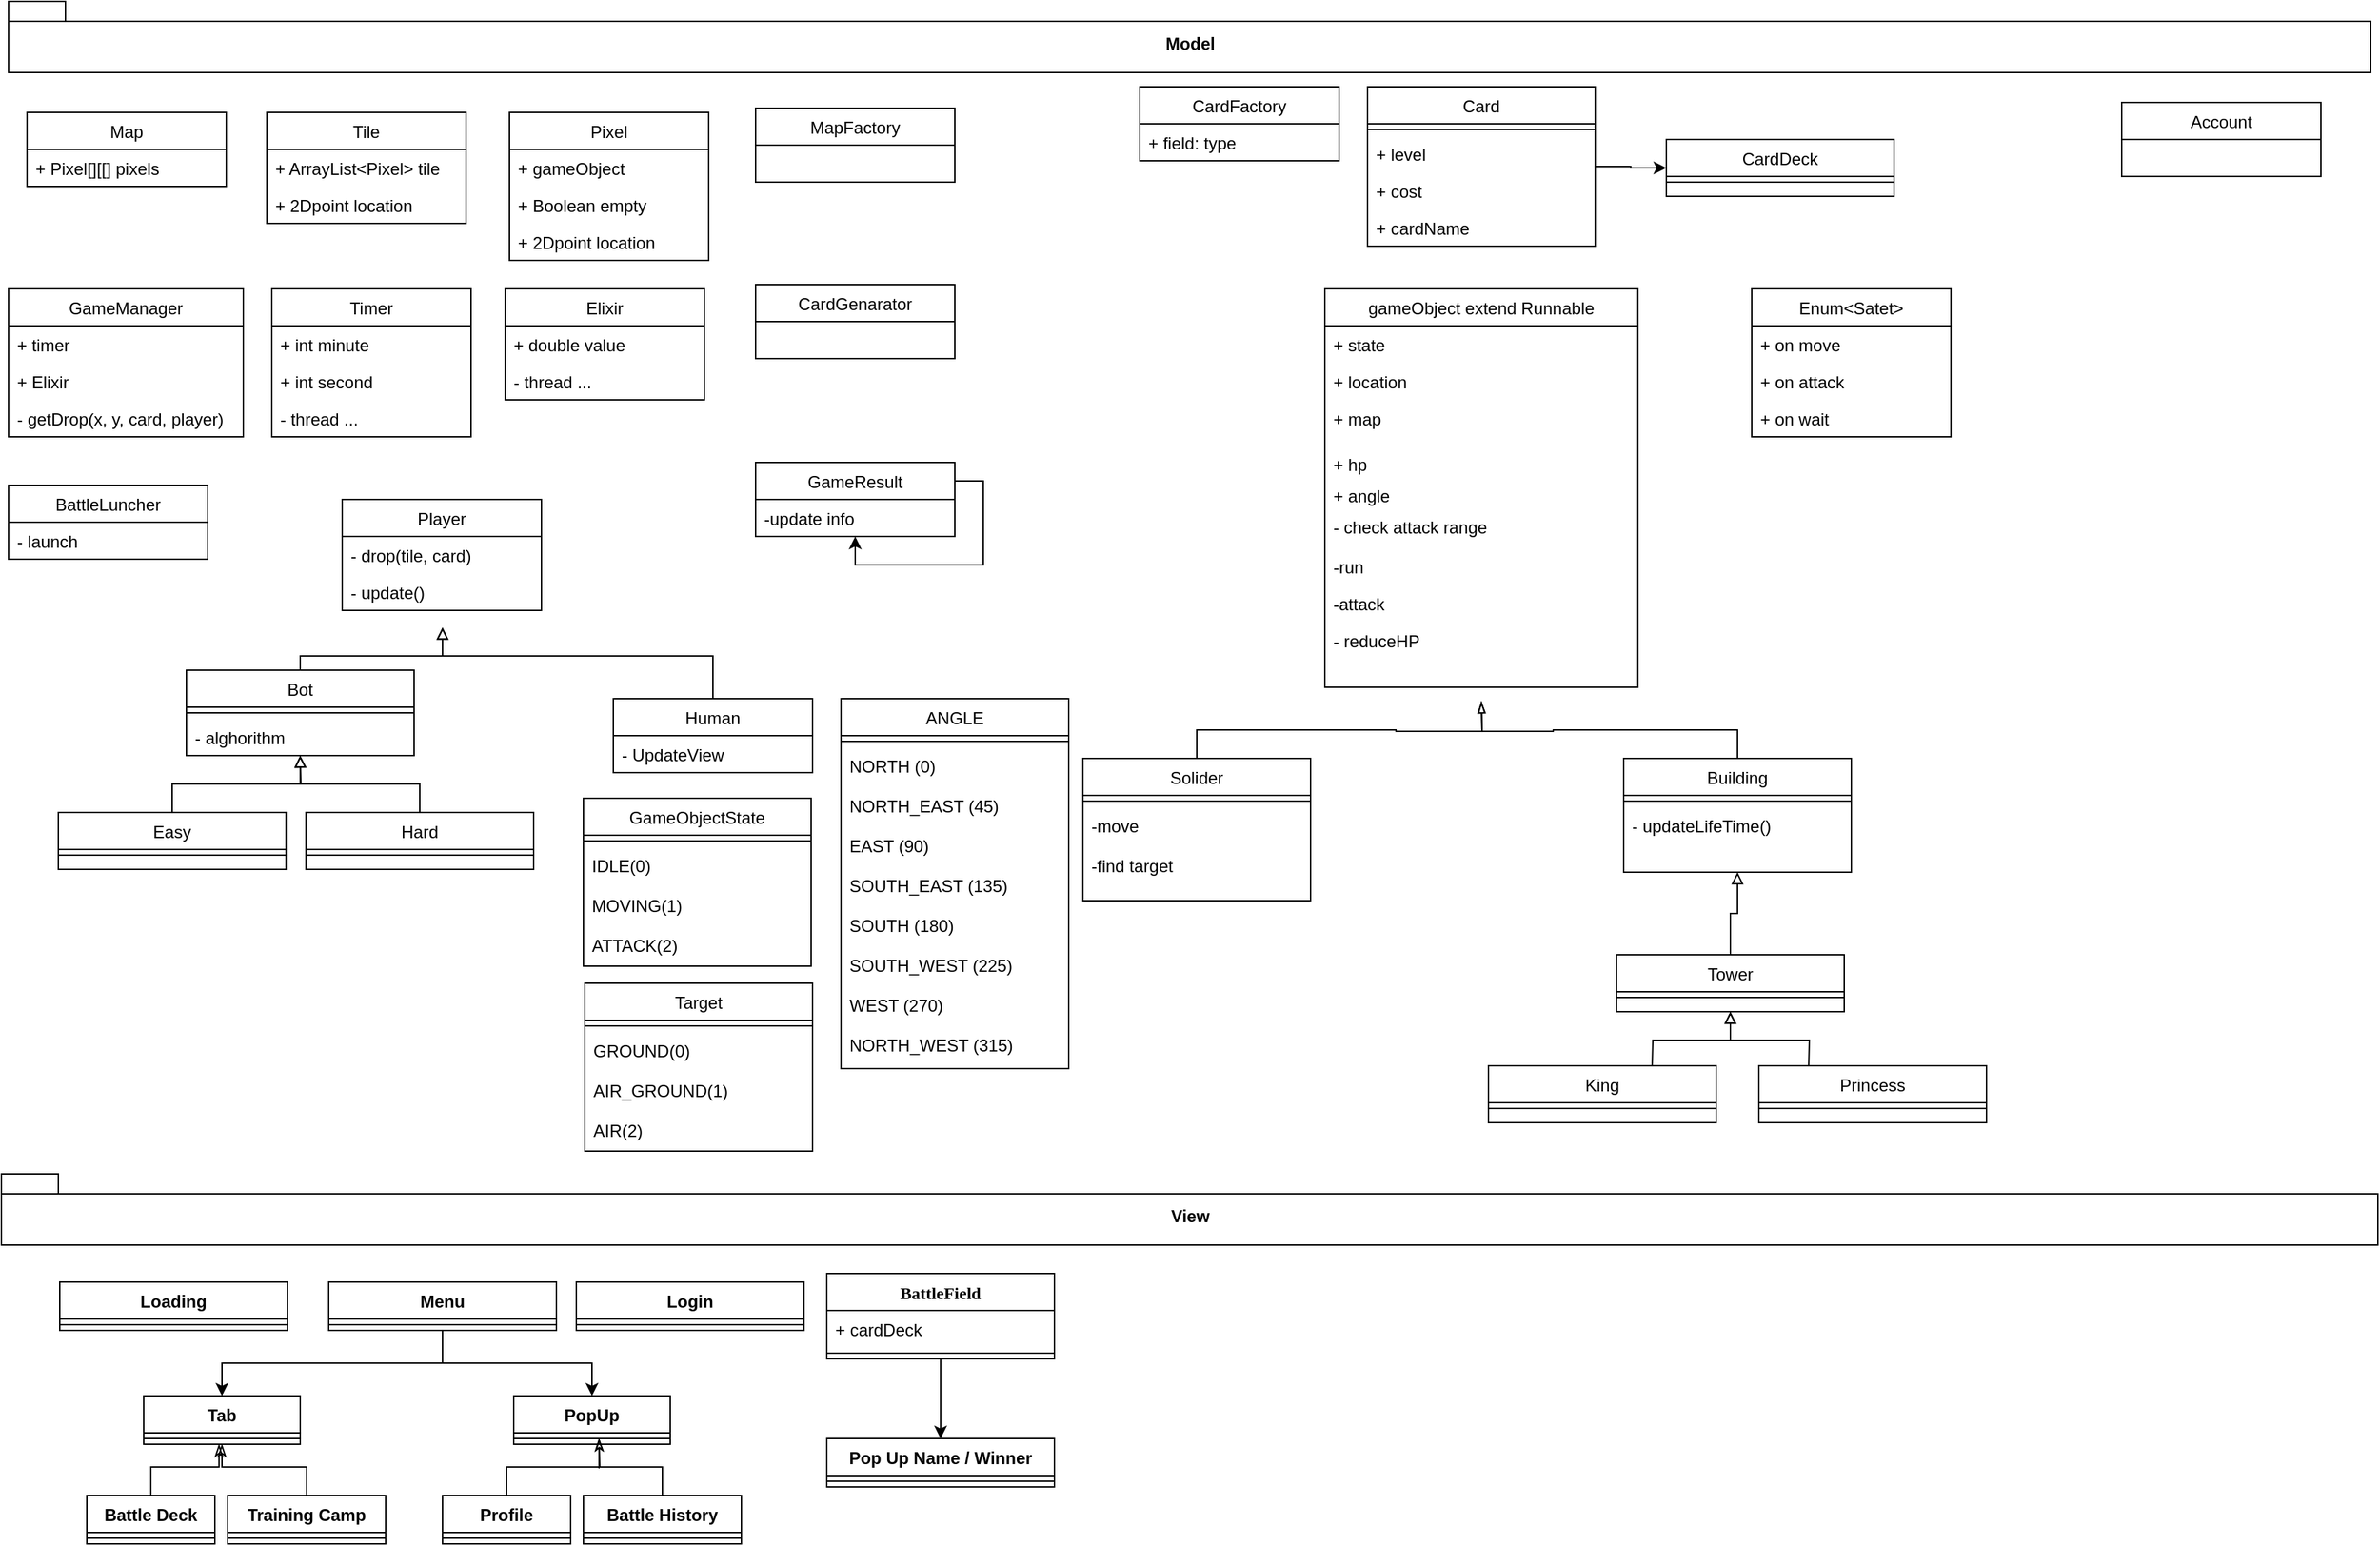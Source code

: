 <mxfile version="14.8.5" type="github">
  <diagram id="C5RBs43oDa-KdzZeNtuy" name="Page-1">
    <mxGraphModel dx="1504" dy="626" grid="1" gridSize="10" guides="1" tooltips="1" connect="1" arrows="1" fold="1" page="1" pageScale="1" pageWidth="827" pageHeight="1169" math="0" shadow="0">
      <root>
        <mxCell id="WIyWlLk6GJQsqaUBKTNV-0" />
        <mxCell id="WIyWlLk6GJQsqaUBKTNV-1" parent="WIyWlLk6GJQsqaUBKTNV-0" />
        <mxCell id="vwh6TF44wRvRAHBiwVrO-34" style="edgeStyle=orthogonalEdgeStyle;rounded=0;orthogonalLoop=1;jettySize=auto;html=1;exitX=0.5;exitY=0;exitDx=0;exitDy=0;endArrow=block;endFill=0;" parent="WIyWlLk6GJQsqaUBKTNV-1" source="zkfFHV4jXpPFQw0GAbJ--13" edge="1">
          <mxGeometry relative="1" as="geometry">
            <mxPoint x="320" y="440" as="targetPoint" />
            <Array as="points">
              <mxPoint x="220" y="460" />
              <mxPoint x="320" y="460" />
            </Array>
          </mxGeometry>
        </mxCell>
        <mxCell id="zkfFHV4jXpPFQw0GAbJ--13" value="Bot" style="swimlane;fontStyle=0;align=center;verticalAlign=top;childLayout=stackLayout;horizontal=1;startSize=26;horizontalStack=0;resizeParent=1;resizeLast=0;collapsible=1;marginBottom=0;rounded=0;shadow=0;strokeWidth=1;" parent="WIyWlLk6GJQsqaUBKTNV-1" vertex="1">
          <mxGeometry x="140" y="470" width="160" height="60" as="geometry">
            <mxRectangle x="340" y="380" width="170" height="26" as="alternateBounds" />
          </mxGeometry>
        </mxCell>
        <mxCell id="zkfFHV4jXpPFQw0GAbJ--15" value="" style="line;html=1;strokeWidth=1;align=left;verticalAlign=middle;spacingTop=-1;spacingLeft=3;spacingRight=3;rotatable=0;labelPosition=right;points=[];portConstraint=eastwest;" parent="zkfFHV4jXpPFQw0GAbJ--13" vertex="1">
          <mxGeometry y="26" width="160" height="8" as="geometry" />
        </mxCell>
        <mxCell id="vwh6TF44wRvRAHBiwVrO-35" value="- alghorithm" style="text;strokeColor=none;fillColor=none;align=left;verticalAlign=top;spacingLeft=4;spacingRight=4;overflow=hidden;rotatable=0;points=[[0,0.5],[1,0.5]];portConstraint=eastwest;" parent="zkfFHV4jXpPFQw0GAbJ--13" vertex="1">
          <mxGeometry y="34" width="160" height="26" as="geometry" />
        </mxCell>
        <mxCell id="m0_-Z6Xck56UKlyoazXp-0" value="View" style="shape=folder;fontStyle=1;spacingTop=10;tabWidth=40;tabHeight=14;tabPosition=left;html=1;" parent="WIyWlLk6GJQsqaUBKTNV-1" vertex="1">
          <mxGeometry x="10" y="824" width="1670" height="50" as="geometry" />
        </mxCell>
        <mxCell id="m0_-Z6Xck56UKlyoazXp-8" style="edgeStyle=orthogonalEdgeStyle;rounded=0;orthogonalLoop=1;jettySize=auto;html=1;exitX=0.75;exitY=0;exitDx=0;exitDy=0;entryX=0.5;entryY=1;entryDx=0;entryDy=0;endArrow=block;endFill=0;" parent="WIyWlLk6GJQsqaUBKTNV-1" source="m0_-Z6Xck56UKlyoazXp-4" target="zkfFHV4jXpPFQw0GAbJ--13" edge="1">
          <mxGeometry relative="1" as="geometry">
            <Array as="points">
              <mxPoint x="130" y="570" />
              <mxPoint x="130" y="550" />
              <mxPoint x="220" y="550" />
            </Array>
          </mxGeometry>
        </mxCell>
        <mxCell id="m0_-Z6Xck56UKlyoazXp-4" value="Easy&#xa;" style="swimlane;fontStyle=0;align=center;verticalAlign=top;childLayout=stackLayout;horizontal=1;startSize=26;horizontalStack=0;resizeParent=1;resizeLast=0;collapsible=1;marginBottom=0;rounded=0;shadow=0;strokeWidth=1;" parent="WIyWlLk6GJQsqaUBKTNV-1" vertex="1">
          <mxGeometry x="50" y="570" width="160" height="40" as="geometry">
            <mxRectangle x="340" y="380" width="170" height="26" as="alternateBounds" />
          </mxGeometry>
        </mxCell>
        <mxCell id="m0_-Z6Xck56UKlyoazXp-5" value="" style="line;html=1;strokeWidth=1;align=left;verticalAlign=middle;spacingTop=-1;spacingLeft=3;spacingRight=3;rotatable=0;labelPosition=right;points=[];portConstraint=eastwest;" parent="m0_-Z6Xck56UKlyoazXp-4" vertex="1">
          <mxGeometry y="26" width="160" height="8" as="geometry" />
        </mxCell>
        <mxCell id="m0_-Z6Xck56UKlyoazXp-9" style="edgeStyle=orthogonalEdgeStyle;rounded=0;orthogonalLoop=1;jettySize=auto;html=1;exitX=0.5;exitY=0;exitDx=0;exitDy=0;endArrow=block;endFill=0;" parent="WIyWlLk6GJQsqaUBKTNV-1" source="m0_-Z6Xck56UKlyoazXp-6" edge="1">
          <mxGeometry relative="1" as="geometry">
            <mxPoint x="220" y="530" as="targetPoint" />
            <mxPoint x="280" y="570" as="sourcePoint" />
          </mxGeometry>
        </mxCell>
        <mxCell id="m0_-Z6Xck56UKlyoazXp-6" value="Hard" style="swimlane;fontStyle=0;align=center;verticalAlign=top;childLayout=stackLayout;horizontal=1;startSize=26;horizontalStack=0;resizeParent=1;resizeLast=0;collapsible=1;marginBottom=0;rounded=0;shadow=0;strokeWidth=1;" parent="WIyWlLk6GJQsqaUBKTNV-1" vertex="1">
          <mxGeometry x="224" y="570" width="160" height="40" as="geometry">
            <mxRectangle x="340" y="380" width="170" height="26" as="alternateBounds" />
          </mxGeometry>
        </mxCell>
        <mxCell id="m0_-Z6Xck56UKlyoazXp-7" value="" style="line;html=1;strokeWidth=1;align=left;verticalAlign=middle;spacingTop=-1;spacingLeft=3;spacingRight=3;rotatable=0;labelPosition=right;points=[];portConstraint=eastwest;" parent="m0_-Z6Xck56UKlyoazXp-6" vertex="1">
          <mxGeometry y="26" width="160" height="8" as="geometry" />
        </mxCell>
        <mxCell id="gLrqmTYGZ2MxuX518SLK-47" style="edgeStyle=orthogonalEdgeStyle;rounded=0;orthogonalLoop=1;jettySize=auto;html=1;exitX=1;exitY=0.5;exitDx=0;exitDy=0;entryX=0;entryY=0.5;entryDx=0;entryDy=0;fontFamily=Verdana;endArrow=classic;endFill=1;" parent="WIyWlLk6GJQsqaUBKTNV-1" source="m0_-Z6Xck56UKlyoazXp-17" target="gLrqmTYGZ2MxuX518SLK-44" edge="1">
          <mxGeometry relative="1" as="geometry" />
        </mxCell>
        <mxCell id="m0_-Z6Xck56UKlyoazXp-17" value="Card" style="swimlane;fontStyle=0;align=center;verticalAlign=top;childLayout=stackLayout;horizontal=1;startSize=26;horizontalStack=0;resizeParent=1;resizeLast=0;collapsible=1;marginBottom=0;rounded=0;shadow=0;strokeWidth=1;" parent="WIyWlLk6GJQsqaUBKTNV-1" vertex="1">
          <mxGeometry x="970" y="60" width="160" height="112" as="geometry">
            <mxRectangle x="550" y="140" width="160" height="26" as="alternateBounds" />
          </mxGeometry>
        </mxCell>
        <mxCell id="m0_-Z6Xck56UKlyoazXp-18" value="" style="line;html=1;strokeWidth=1;align=left;verticalAlign=middle;spacingTop=-1;spacingLeft=3;spacingRight=3;rotatable=0;labelPosition=right;points=[];portConstraint=eastwest;" parent="m0_-Z6Xck56UKlyoazXp-17" vertex="1">
          <mxGeometry y="26" width="160" height="8" as="geometry" />
        </mxCell>
        <mxCell id="zqAuQhhgoHddIaEAl3AS-35" value="+ level" style="text;strokeColor=none;fillColor=none;align=left;verticalAlign=top;spacingLeft=4;spacingRight=4;overflow=hidden;rotatable=0;points=[[0,0.5],[1,0.5]];portConstraint=eastwest;" parent="m0_-Z6Xck56UKlyoazXp-17" vertex="1">
          <mxGeometry y="34" width="160" height="26" as="geometry" />
        </mxCell>
        <mxCell id="zqAuQhhgoHddIaEAl3AS-34" value="+ cost" style="text;strokeColor=none;fillColor=none;align=left;verticalAlign=top;spacingLeft=4;spacingRight=4;overflow=hidden;rotatable=0;points=[[0,0.5],[1,0.5]];portConstraint=eastwest;" parent="m0_-Z6Xck56UKlyoazXp-17" vertex="1">
          <mxGeometry y="60" width="160" height="26" as="geometry" />
        </mxCell>
        <mxCell id="zqAuQhhgoHddIaEAl3AS-37" value="+ cardName" style="text;strokeColor=none;fillColor=none;align=left;verticalAlign=top;spacingLeft=4;spacingRight=4;overflow=hidden;rotatable=0;points=[[0,0.5],[1,0.5]];portConstraint=eastwest;" parent="m0_-Z6Xck56UKlyoazXp-17" vertex="1">
          <mxGeometry y="86" width="160" height="26" as="geometry" />
        </mxCell>
        <mxCell id="m0_-Z6Xck56UKlyoazXp-35" value="Model" style="shape=folder;fontStyle=1;spacingTop=10;tabWidth=40;tabHeight=14;tabPosition=left;html=1;" parent="WIyWlLk6GJQsqaUBKTNV-1" vertex="1">
          <mxGeometry x="15" width="1660" height="50" as="geometry" />
        </mxCell>
        <mxCell id="m0_-Z6Xck56UKlyoazXp-59" value="Loading" style="swimlane;fontStyle=1;align=center;verticalAlign=top;childLayout=stackLayout;horizontal=1;startSize=26;horizontalStack=0;resizeParent=1;resizeParentMax=0;resizeLast=0;collapsible=1;marginBottom=0;fillColor=none;gradientColor=none;" parent="WIyWlLk6GJQsqaUBKTNV-1" vertex="1">
          <mxGeometry x="51" y="900" width="160" height="34" as="geometry" />
        </mxCell>
        <mxCell id="m0_-Z6Xck56UKlyoazXp-61" value="" style="line;strokeWidth=1;fillColor=none;align=left;verticalAlign=middle;spacingTop=-1;spacingLeft=3;spacingRight=3;rotatable=0;labelPosition=right;points=[];portConstraint=eastwest;" parent="m0_-Z6Xck56UKlyoazXp-59" vertex="1">
          <mxGeometry y="26" width="160" height="8" as="geometry" />
        </mxCell>
        <mxCell id="m0_-Z6Xck56UKlyoazXp-80" style="edgeStyle=orthogonalEdgeStyle;rounded=0;orthogonalLoop=1;jettySize=auto;html=1;exitX=0.5;exitY=1;exitDx=0;exitDy=0;entryX=0.5;entryY=0;entryDx=0;entryDy=0;endArrow=classic;endFill=1;" parent="WIyWlLk6GJQsqaUBKTNV-1" source="m0_-Z6Xck56UKlyoazXp-63" target="m0_-Z6Xck56UKlyoazXp-75" edge="1">
          <mxGeometry relative="1" as="geometry" />
        </mxCell>
        <mxCell id="m0_-Z6Xck56UKlyoazXp-93" style="edgeStyle=orthogonalEdgeStyle;rounded=0;orthogonalLoop=1;jettySize=auto;html=1;exitX=0.5;exitY=1;exitDx=0;exitDy=0;endArrow=classic;endFill=1;" parent="WIyWlLk6GJQsqaUBKTNV-1" source="m0_-Z6Xck56UKlyoazXp-63" target="m0_-Z6Xck56UKlyoazXp-91" edge="1">
          <mxGeometry relative="1" as="geometry" />
        </mxCell>
        <mxCell id="m0_-Z6Xck56UKlyoazXp-63" value="Menu" style="swimlane;fontStyle=1;align=center;verticalAlign=top;childLayout=stackLayout;horizontal=1;startSize=26;horizontalStack=0;resizeParent=1;resizeParentMax=0;resizeLast=0;collapsible=1;marginBottom=0;fillColor=none;gradientColor=none;" parent="WIyWlLk6GJQsqaUBKTNV-1" vertex="1">
          <mxGeometry x="240" y="900" width="160" height="34" as="geometry" />
        </mxCell>
        <mxCell id="m0_-Z6Xck56UKlyoazXp-65" value="" style="line;strokeWidth=1;fillColor=none;align=left;verticalAlign=middle;spacingTop=-1;spacingLeft=3;spacingRight=3;rotatable=0;labelPosition=right;points=[];portConstraint=eastwest;" parent="m0_-Z6Xck56UKlyoazXp-63" vertex="1">
          <mxGeometry y="26" width="160" height="8" as="geometry" />
        </mxCell>
        <mxCell id="m0_-Z6Xck56UKlyoazXp-67" value="Login" style="swimlane;fontStyle=1;align=center;verticalAlign=top;childLayout=stackLayout;horizontal=1;startSize=26;horizontalStack=0;resizeParent=1;resizeParentMax=0;resizeLast=0;collapsible=1;marginBottom=0;fillColor=none;gradientColor=none;" parent="WIyWlLk6GJQsqaUBKTNV-1" vertex="1">
          <mxGeometry x="414" y="900" width="160" height="34" as="geometry" />
        </mxCell>
        <mxCell id="m0_-Z6Xck56UKlyoazXp-69" value="" style="line;strokeWidth=1;fillColor=none;align=left;verticalAlign=middle;spacingTop=-1;spacingLeft=3;spacingRight=3;rotatable=0;labelPosition=right;points=[];portConstraint=eastwest;" parent="m0_-Z6Xck56UKlyoazXp-67" vertex="1">
          <mxGeometry y="26" width="160" height="8" as="geometry" />
        </mxCell>
        <mxCell id="m0_-Z6Xck56UKlyoazXp-85" style="edgeStyle=orthogonalEdgeStyle;rounded=0;orthogonalLoop=1;jettySize=auto;html=1;exitX=0.5;exitY=1;exitDx=0;exitDy=0;entryX=0.5;entryY=0;entryDx=0;entryDy=0;endArrow=classic;endFill=1;" parent="WIyWlLk6GJQsqaUBKTNV-1" source="gLrqmTYGZ2MxuX518SLK-24" target="m0_-Z6Xck56UKlyoazXp-81" edge="1">
          <mxGeometry relative="1" as="geometry">
            <mxPoint x="670" y="980" as="sourcePoint" />
          </mxGeometry>
        </mxCell>
        <mxCell id="m0_-Z6Xck56UKlyoazXp-75" value="Tab" style="swimlane;fontStyle=1;align=center;verticalAlign=top;childLayout=stackLayout;horizontal=1;startSize=26;horizontalStack=0;resizeParent=1;resizeParentMax=0;resizeLast=0;collapsible=1;marginBottom=0;fillColor=none;gradientColor=none;" parent="WIyWlLk6GJQsqaUBKTNV-1" vertex="1">
          <mxGeometry x="110" y="980" width="110" height="34" as="geometry" />
        </mxCell>
        <mxCell id="m0_-Z6Xck56UKlyoazXp-77" value="" style="line;strokeWidth=1;fillColor=none;align=left;verticalAlign=middle;spacingTop=-1;spacingLeft=3;spacingRight=3;rotatable=0;labelPosition=right;points=[];portConstraint=eastwest;" parent="m0_-Z6Xck56UKlyoazXp-75" vertex="1">
          <mxGeometry y="26" width="110" height="8" as="geometry" />
        </mxCell>
        <mxCell id="m0_-Z6Xck56UKlyoazXp-81" value="Pop Up Name / Winner" style="swimlane;fontStyle=1;align=center;verticalAlign=top;childLayout=stackLayout;horizontal=1;startSize=26;horizontalStack=0;resizeParent=1;resizeParentMax=0;resizeLast=0;collapsible=1;marginBottom=0;fillColor=none;gradientColor=none;" parent="WIyWlLk6GJQsqaUBKTNV-1" vertex="1">
          <mxGeometry x="590" y="1010" width="160" height="34" as="geometry" />
        </mxCell>
        <mxCell id="m0_-Z6Xck56UKlyoazXp-83" value="" style="line;strokeWidth=1;fillColor=none;align=left;verticalAlign=middle;spacingTop=-1;spacingLeft=3;spacingRight=3;rotatable=0;labelPosition=right;points=[];portConstraint=eastwest;" parent="m0_-Z6Xck56UKlyoazXp-81" vertex="1">
          <mxGeometry y="26" width="160" height="8" as="geometry" />
        </mxCell>
        <mxCell id="m0_-Z6Xck56UKlyoazXp-91" value="PopUp" style="swimlane;fontStyle=1;align=center;verticalAlign=top;childLayout=stackLayout;horizontal=1;startSize=26;horizontalStack=0;resizeParent=1;resizeParentMax=0;resizeLast=0;collapsible=1;marginBottom=0;fillColor=none;gradientColor=none;" parent="WIyWlLk6GJQsqaUBKTNV-1" vertex="1">
          <mxGeometry x="370" y="980" width="110" height="34" as="geometry" />
        </mxCell>
        <mxCell id="m0_-Z6Xck56UKlyoazXp-92" value="" style="line;strokeWidth=1;fillColor=none;align=left;verticalAlign=middle;spacingTop=-1;spacingLeft=3;spacingRight=3;rotatable=0;labelPosition=right;points=[];portConstraint=eastwest;" parent="m0_-Z6Xck56UKlyoazXp-91" vertex="1">
          <mxGeometry y="26" width="110" height="8" as="geometry" />
        </mxCell>
        <mxCell id="gLrqmTYGZ2MxuX518SLK-5" style="edgeStyle=orthogonalEdgeStyle;rounded=0;orthogonalLoop=1;jettySize=auto;html=1;exitX=0.5;exitY=0;exitDx=0;exitDy=0;entryX=0.481;entryY=1;entryDx=0;entryDy=0;entryPerimeter=0;endArrow=classicThin;endFill=0;" parent="WIyWlLk6GJQsqaUBKTNV-1" source="gLrqmTYGZ2MxuX518SLK-0" target="m0_-Z6Xck56UKlyoazXp-77" edge="1">
          <mxGeometry relative="1" as="geometry" />
        </mxCell>
        <mxCell id="gLrqmTYGZ2MxuX518SLK-0" value="Battle Deck" style="swimlane;fontStyle=1;align=center;verticalAlign=top;childLayout=stackLayout;horizontal=1;startSize=26;horizontalStack=0;resizeParent=1;resizeParentMax=0;resizeLast=0;collapsible=1;marginBottom=0;fillColor=none;gradientColor=none;" parent="WIyWlLk6GJQsqaUBKTNV-1" vertex="1">
          <mxGeometry x="70" y="1050" width="90" height="34" as="geometry" />
        </mxCell>
        <mxCell id="gLrqmTYGZ2MxuX518SLK-1" value="" style="line;strokeWidth=1;fillColor=none;align=left;verticalAlign=middle;spacingTop=-1;spacingLeft=3;spacingRight=3;rotatable=0;labelPosition=right;points=[];portConstraint=eastwest;" parent="gLrqmTYGZ2MxuX518SLK-0" vertex="1">
          <mxGeometry y="26" width="90" height="8" as="geometry" />
        </mxCell>
        <mxCell id="gLrqmTYGZ2MxuX518SLK-10" style="edgeStyle=orthogonalEdgeStyle;rounded=0;orthogonalLoop=1;jettySize=auto;html=1;exitX=0.5;exitY=0;exitDx=0;exitDy=0;endArrow=classicThin;endFill=0;entryX=0.5;entryY=1;entryDx=0;entryDy=0;" parent="WIyWlLk6GJQsqaUBKTNV-1" source="gLrqmTYGZ2MxuX518SLK-2" target="m0_-Z6Xck56UKlyoazXp-75" edge="1">
          <mxGeometry relative="1" as="geometry">
            <mxPoint x="180" y="1020" as="targetPoint" />
          </mxGeometry>
        </mxCell>
        <mxCell id="gLrqmTYGZ2MxuX518SLK-2" value="Training Camp" style="swimlane;fontStyle=1;align=center;verticalAlign=top;childLayout=stackLayout;horizontal=1;startSize=26;horizontalStack=0;resizeParent=1;resizeParentMax=0;resizeLast=0;collapsible=1;marginBottom=0;fillColor=none;gradientColor=none;" parent="WIyWlLk6GJQsqaUBKTNV-1" vertex="1">
          <mxGeometry x="169" y="1050" width="111" height="34" as="geometry" />
        </mxCell>
        <mxCell id="gLrqmTYGZ2MxuX518SLK-3" value="" style="line;strokeWidth=1;fillColor=none;align=left;verticalAlign=middle;spacingTop=-1;spacingLeft=3;spacingRight=3;rotatable=0;labelPosition=right;points=[];portConstraint=eastwest;" parent="gLrqmTYGZ2MxuX518SLK-2" vertex="1">
          <mxGeometry y="26" width="111" height="8" as="geometry" />
        </mxCell>
        <mxCell id="gLrqmTYGZ2MxuX518SLK-21" style="edgeStyle=orthogonalEdgeStyle;rounded=0;orthogonalLoop=1;jettySize=auto;html=1;exitX=0.5;exitY=0;exitDx=0;exitDy=0;endArrow=classicThin;endFill=0;" parent="WIyWlLk6GJQsqaUBKTNV-1" source="gLrqmTYGZ2MxuX518SLK-11" edge="1">
          <mxGeometry relative="1" as="geometry">
            <mxPoint x="430" y="1010" as="targetPoint" />
          </mxGeometry>
        </mxCell>
        <mxCell id="gLrqmTYGZ2MxuX518SLK-11" value="Profile" style="swimlane;fontStyle=1;align=center;verticalAlign=top;childLayout=stackLayout;horizontal=1;startSize=26;horizontalStack=0;resizeParent=1;resizeParentMax=0;resizeLast=0;collapsible=1;marginBottom=0;fillColor=none;gradientColor=none;" parent="WIyWlLk6GJQsqaUBKTNV-1" vertex="1">
          <mxGeometry x="320" y="1050" width="90" height="34" as="geometry" />
        </mxCell>
        <mxCell id="gLrqmTYGZ2MxuX518SLK-12" value="" style="line;strokeWidth=1;fillColor=none;align=left;verticalAlign=middle;spacingTop=-1;spacingLeft=3;spacingRight=3;rotatable=0;labelPosition=right;points=[];portConstraint=eastwest;" parent="gLrqmTYGZ2MxuX518SLK-11" vertex="1">
          <mxGeometry y="26" width="90" height="8" as="geometry" />
        </mxCell>
        <mxCell id="gLrqmTYGZ2MxuX518SLK-19" style="edgeStyle=orthogonalEdgeStyle;rounded=0;orthogonalLoop=1;jettySize=auto;html=1;exitX=0.5;exitY=0;exitDx=0;exitDy=0;endArrow=classicThin;endFill=0;" parent="WIyWlLk6GJQsqaUBKTNV-1" source="gLrqmTYGZ2MxuX518SLK-13" edge="1">
          <mxGeometry relative="1" as="geometry">
            <mxPoint x="430" y="1010" as="targetPoint" />
          </mxGeometry>
        </mxCell>
        <mxCell id="gLrqmTYGZ2MxuX518SLK-13" value=" Battle History" style="swimlane;fontStyle=1;align=center;verticalAlign=top;childLayout=stackLayout;horizontal=1;startSize=26;horizontalStack=0;resizeParent=1;resizeParentMax=0;resizeLast=0;collapsible=1;marginBottom=0;fillColor=none;gradientColor=none;" parent="WIyWlLk6GJQsqaUBKTNV-1" vertex="1">
          <mxGeometry x="419" y="1050" width="111" height="34" as="geometry" />
        </mxCell>
        <mxCell id="gLrqmTYGZ2MxuX518SLK-14" value="" style="line;strokeWidth=1;fillColor=none;align=left;verticalAlign=middle;spacingTop=-1;spacingLeft=3;spacingRight=3;rotatable=0;labelPosition=right;points=[];portConstraint=eastwest;" parent="gLrqmTYGZ2MxuX518SLK-13" vertex="1">
          <mxGeometry y="26" width="111" height="8" as="geometry" />
        </mxCell>
        <mxCell id="gLrqmTYGZ2MxuX518SLK-24" value="BattleField" style="swimlane;fontStyle=1;align=center;verticalAlign=top;childLayout=stackLayout;horizontal=1;startSize=26;horizontalStack=0;resizeParent=1;resizeParentMax=0;resizeLast=0;collapsible=1;marginBottom=0;fontFamily=Verdana;" parent="WIyWlLk6GJQsqaUBKTNV-1" vertex="1">
          <mxGeometry x="590" y="894" width="160" height="60" as="geometry" />
        </mxCell>
        <mxCell id="gLrqmTYGZ2MxuX518SLK-25" value="+ cardDeck" style="text;strokeColor=none;fillColor=none;align=left;verticalAlign=top;spacingLeft=4;spacingRight=4;overflow=hidden;rotatable=0;points=[[0,0.5],[1,0.5]];portConstraint=eastwest;" parent="gLrqmTYGZ2MxuX518SLK-24" vertex="1">
          <mxGeometry y="26" width="160" height="26" as="geometry" />
        </mxCell>
        <mxCell id="gLrqmTYGZ2MxuX518SLK-26" value="" style="line;strokeWidth=1;fillColor=none;align=left;verticalAlign=middle;spacingTop=-1;spacingLeft=3;spacingRight=3;rotatable=0;labelPosition=right;points=[];portConstraint=eastwest;" parent="gLrqmTYGZ2MxuX518SLK-24" vertex="1">
          <mxGeometry y="52" width="160" height="8" as="geometry" />
        </mxCell>
        <mxCell id="gLrqmTYGZ2MxuX518SLK-44" value="CardDeck" style="swimlane;fontStyle=0;align=center;verticalAlign=top;childLayout=stackLayout;horizontal=1;startSize=26;horizontalStack=0;resizeParent=1;resizeLast=0;collapsible=1;marginBottom=0;rounded=0;shadow=0;strokeWidth=1;" parent="WIyWlLk6GJQsqaUBKTNV-1" vertex="1">
          <mxGeometry x="1180" y="97" width="160" height="40" as="geometry">
            <mxRectangle x="550" y="140" width="160" height="26" as="alternateBounds" />
          </mxGeometry>
        </mxCell>
        <mxCell id="gLrqmTYGZ2MxuX518SLK-45" value="" style="line;html=1;strokeWidth=1;align=left;verticalAlign=middle;spacingTop=-1;spacingLeft=3;spacingRight=3;rotatable=0;labelPosition=right;points=[];portConstraint=eastwest;" parent="gLrqmTYGZ2MxuX518SLK-44" vertex="1">
          <mxGeometry y="26" width="160" height="8" as="geometry" />
        </mxCell>
        <mxCell id="zqAuQhhgoHddIaEAl3AS-0" value="Map" style="swimlane;fontStyle=0;childLayout=stackLayout;horizontal=1;startSize=26;fillColor=none;horizontalStack=0;resizeParent=1;resizeParentMax=0;resizeLast=0;collapsible=1;marginBottom=0;" parent="WIyWlLk6GJQsqaUBKTNV-1" vertex="1">
          <mxGeometry x="28" y="78" width="140" height="52" as="geometry" />
        </mxCell>
        <mxCell id="zqAuQhhgoHddIaEAl3AS-2" value="+ Pixel[][[] pixels" style="text;strokeColor=none;fillColor=none;align=left;verticalAlign=top;spacingLeft=4;spacingRight=4;overflow=hidden;rotatable=0;points=[[0,0.5],[1,0.5]];portConstraint=eastwest;" parent="zqAuQhhgoHddIaEAl3AS-0" vertex="1">
          <mxGeometry y="26" width="140" height="26" as="geometry" />
        </mxCell>
        <mxCell id="zqAuQhhgoHddIaEAl3AS-4" value="Tile" style="swimlane;fontStyle=0;childLayout=stackLayout;horizontal=1;startSize=26;fillColor=none;horizontalStack=0;resizeParent=1;resizeParentMax=0;resizeLast=0;collapsible=1;marginBottom=0;" parent="WIyWlLk6GJQsqaUBKTNV-1" vertex="1">
          <mxGeometry x="196.5" y="78" width="140" height="78" as="geometry" />
        </mxCell>
        <mxCell id="zqAuQhhgoHddIaEAl3AS-5" value="+ ArrayList&lt;Pixel&gt; tile" style="text;strokeColor=none;fillColor=none;align=left;verticalAlign=top;spacingLeft=4;spacingRight=4;overflow=hidden;rotatable=0;points=[[0,0.5],[1,0.5]];portConstraint=eastwest;" parent="zqAuQhhgoHddIaEAl3AS-4" vertex="1">
          <mxGeometry y="26" width="140" height="26" as="geometry" />
        </mxCell>
        <mxCell id="zqAuQhhgoHddIaEAl3AS-6" value="+ 2Dpoint location" style="text;strokeColor=none;fillColor=none;align=left;verticalAlign=top;spacingLeft=4;spacingRight=4;overflow=hidden;rotatable=0;points=[[0,0.5],[1,0.5]];portConstraint=eastwest;" parent="zqAuQhhgoHddIaEAl3AS-4" vertex="1">
          <mxGeometry y="52" width="140" height="26" as="geometry" />
        </mxCell>
        <mxCell id="zqAuQhhgoHddIaEAl3AS-8" value="Pixel" style="swimlane;fontStyle=0;childLayout=stackLayout;horizontal=1;startSize=26;fillColor=none;horizontalStack=0;resizeParent=1;resizeParentMax=0;resizeLast=0;collapsible=1;marginBottom=0;" parent="WIyWlLk6GJQsqaUBKTNV-1" vertex="1">
          <mxGeometry x="367" y="78" width="140" height="104" as="geometry" />
        </mxCell>
        <mxCell id="zqAuQhhgoHddIaEAl3AS-10" value="+ gameObject" style="text;strokeColor=none;fillColor=none;align=left;verticalAlign=top;spacingLeft=4;spacingRight=4;overflow=hidden;rotatable=0;points=[[0,0.5],[1,0.5]];portConstraint=eastwest;" parent="zqAuQhhgoHddIaEAl3AS-8" vertex="1">
          <mxGeometry y="26" width="140" height="26" as="geometry" />
        </mxCell>
        <mxCell id="zqAuQhhgoHddIaEAl3AS-11" value="+ Boolean empty" style="text;strokeColor=none;fillColor=none;align=left;verticalAlign=top;spacingLeft=4;spacingRight=4;overflow=hidden;rotatable=0;points=[[0,0.5],[1,0.5]];portConstraint=eastwest;" parent="zqAuQhhgoHddIaEAl3AS-8" vertex="1">
          <mxGeometry y="52" width="140" height="26" as="geometry" />
        </mxCell>
        <mxCell id="zqAuQhhgoHddIaEAl3AS-12" value="+ 2Dpoint location" style="text;strokeColor=none;fillColor=none;align=left;verticalAlign=top;spacingLeft=4;spacingRight=4;overflow=hidden;rotatable=0;points=[[0,0.5],[1,0.5]];portConstraint=eastwest;" parent="zqAuQhhgoHddIaEAl3AS-8" vertex="1">
          <mxGeometry y="78" width="140" height="26" as="geometry" />
        </mxCell>
        <mxCell id="zqAuQhhgoHddIaEAl3AS-14" value="gameObject extend Runnable" style="swimlane;fontStyle=0;childLayout=stackLayout;horizontal=1;startSize=26;fillColor=none;horizontalStack=0;resizeParent=1;resizeParentMax=0;resizeLast=0;collapsible=1;marginBottom=0;" parent="WIyWlLk6GJQsqaUBKTNV-1" vertex="1">
          <mxGeometry x="940" y="202" width="220" height="280" as="geometry" />
        </mxCell>
        <mxCell id="zqAuQhhgoHddIaEAl3AS-38" value="+ state" style="text;strokeColor=none;fillColor=none;align=left;verticalAlign=top;spacingLeft=4;spacingRight=4;overflow=hidden;rotatable=0;points=[[0,0.5],[1,0.5]];portConstraint=eastwest;" parent="zqAuQhhgoHddIaEAl3AS-14" vertex="1">
          <mxGeometry y="26" width="220" height="26" as="geometry" />
        </mxCell>
        <mxCell id="zqAuQhhgoHddIaEAl3AS-39" value="+ location" style="text;strokeColor=none;fillColor=none;align=left;verticalAlign=top;spacingLeft=4;spacingRight=4;overflow=hidden;rotatable=0;points=[[0,0.5],[1,0.5]];portConstraint=eastwest;" parent="zqAuQhhgoHddIaEAl3AS-14" vertex="1">
          <mxGeometry y="52" width="220" height="26" as="geometry" />
        </mxCell>
        <mxCell id="zqAuQhhgoHddIaEAl3AS-46" value="+ map" style="text;strokeColor=none;fillColor=none;align=left;verticalAlign=top;spacingLeft=4;spacingRight=4;overflow=hidden;rotatable=0;points=[[0,0.5],[1,0.5]];portConstraint=eastwest;" parent="zqAuQhhgoHddIaEAl3AS-14" vertex="1">
          <mxGeometry y="78" width="220" height="32" as="geometry" />
        </mxCell>
        <mxCell id="zqAuQhhgoHddIaEAl3AS-58" value="+ hp" style="text;strokeColor=none;fillColor=none;align=left;verticalAlign=top;spacingLeft=4;spacingRight=4;overflow=hidden;rotatable=0;points=[[0,0.5],[1,0.5]];portConstraint=eastwest;" parent="zqAuQhhgoHddIaEAl3AS-14" vertex="1">
          <mxGeometry y="110" width="220" height="22" as="geometry" />
        </mxCell>
        <mxCell id="zqAuQhhgoHddIaEAl3AS-36" value="+ angle" style="text;strokeColor=none;fillColor=none;align=left;verticalAlign=top;spacingLeft=4;spacingRight=4;overflow=hidden;rotatable=0;points=[[0,0.5],[1,0.5]];portConstraint=eastwest;" parent="zqAuQhhgoHddIaEAl3AS-14" vertex="1">
          <mxGeometry y="132" width="220" height="22" as="geometry" />
        </mxCell>
        <mxCell id="zqAuQhhgoHddIaEAl3AS-53" value="- check attack range" style="text;strokeColor=none;fillColor=none;align=left;verticalAlign=top;spacingLeft=4;spacingRight=4;overflow=hidden;rotatable=0;points=[[0,0.5],[1,0.5]];portConstraint=eastwest;" parent="zqAuQhhgoHddIaEAl3AS-14" vertex="1">
          <mxGeometry y="154" width="220" height="28" as="geometry" />
        </mxCell>
        <mxCell id="zqAuQhhgoHddIaEAl3AS-57" value="-run" style="text;strokeColor=none;fillColor=none;align=left;verticalAlign=top;spacingLeft=4;spacingRight=4;overflow=hidden;rotatable=0;points=[[0,0.5],[1,0.5]];portConstraint=eastwest;" parent="zqAuQhhgoHddIaEAl3AS-14" vertex="1">
          <mxGeometry y="182" width="220" height="26" as="geometry" />
        </mxCell>
        <mxCell id="zqAuQhhgoHddIaEAl3AS-62" value="-attack" style="text;strokeColor=none;fillColor=none;align=left;verticalAlign=top;spacingLeft=4;spacingRight=4;overflow=hidden;rotatable=0;points=[[0,0.5],[1,0.5]];portConstraint=eastwest;" parent="zqAuQhhgoHddIaEAl3AS-14" vertex="1">
          <mxGeometry y="208" width="220" height="26" as="geometry" />
        </mxCell>
        <mxCell id="zqAuQhhgoHddIaEAl3AS-52" value="- reduceHP" style="text;strokeColor=none;fillColor=none;align=left;verticalAlign=top;spacingLeft=4;spacingRight=4;overflow=hidden;rotatable=0;points=[[0,0.5],[1,0.5]];portConstraint=eastwest;" parent="zqAuQhhgoHddIaEAl3AS-14" vertex="1">
          <mxGeometry y="234" width="220" height="46" as="geometry" />
        </mxCell>
        <mxCell id="zqAuQhhgoHddIaEAl3AS-60" style="edgeStyle=orthogonalEdgeStyle;rounded=0;orthogonalLoop=1;jettySize=auto;html=1;exitX=0.5;exitY=0;exitDx=0;exitDy=0;endArrow=blockThin;endFill=0;" parent="WIyWlLk6GJQsqaUBKTNV-1" source="zqAuQhhgoHddIaEAl3AS-18" edge="1">
          <mxGeometry relative="1" as="geometry">
            <mxPoint x="1050" y="492" as="targetPoint" />
          </mxGeometry>
        </mxCell>
        <mxCell id="zqAuQhhgoHddIaEAl3AS-18" value="Solider" style="swimlane;fontStyle=0;align=center;verticalAlign=top;childLayout=stackLayout;horizontal=1;startSize=26;horizontalStack=0;resizeParent=1;resizeLast=0;collapsible=1;marginBottom=0;rounded=0;shadow=0;strokeWidth=1;" parent="WIyWlLk6GJQsqaUBKTNV-1" vertex="1">
          <mxGeometry x="770" y="532" width="160" height="100" as="geometry">
            <mxRectangle x="340" y="380" width="170" height="26" as="alternateBounds" />
          </mxGeometry>
        </mxCell>
        <mxCell id="zqAuQhhgoHddIaEAl3AS-19" value="" style="line;html=1;strokeWidth=1;align=left;verticalAlign=middle;spacingTop=-1;spacingLeft=3;spacingRight=3;rotatable=0;labelPosition=right;points=[];portConstraint=eastwest;" parent="zqAuQhhgoHddIaEAl3AS-18" vertex="1">
          <mxGeometry y="26" width="160" height="8" as="geometry" />
        </mxCell>
        <mxCell id="zqAuQhhgoHddIaEAl3AS-55" value="-move" style="text;strokeColor=none;fillColor=none;align=left;verticalAlign=top;spacingLeft=4;spacingRight=4;overflow=hidden;rotatable=0;points=[[0,0.5],[1,0.5]];portConstraint=eastwest;" parent="zqAuQhhgoHddIaEAl3AS-18" vertex="1">
          <mxGeometry y="34" width="160" height="28" as="geometry" />
        </mxCell>
        <mxCell id="zqAuQhhgoHddIaEAl3AS-54" value="-find target" style="text;strokeColor=none;fillColor=none;align=left;verticalAlign=top;spacingLeft=4;spacingRight=4;overflow=hidden;rotatable=0;points=[[0,0.5],[1,0.5]];portConstraint=eastwest;" parent="zqAuQhhgoHddIaEAl3AS-18" vertex="1">
          <mxGeometry y="62" width="160" height="28" as="geometry" />
        </mxCell>
        <mxCell id="zqAuQhhgoHddIaEAl3AS-61" style="edgeStyle=orthogonalEdgeStyle;rounded=0;orthogonalLoop=1;jettySize=auto;html=1;exitX=0.5;exitY=0;exitDx=0;exitDy=0;endArrow=blockThin;endFill=0;" parent="WIyWlLk6GJQsqaUBKTNV-1" source="zqAuQhhgoHddIaEAl3AS-20" edge="1">
          <mxGeometry relative="1" as="geometry">
            <mxPoint x="1050" y="492" as="targetPoint" />
          </mxGeometry>
        </mxCell>
        <mxCell id="zqAuQhhgoHddIaEAl3AS-20" value="Building" style="swimlane;fontStyle=0;align=center;verticalAlign=top;childLayout=stackLayout;horizontal=1;startSize=26;horizontalStack=0;resizeParent=1;resizeLast=0;collapsible=1;marginBottom=0;rounded=0;shadow=0;strokeWidth=1;" parent="WIyWlLk6GJQsqaUBKTNV-1" vertex="1">
          <mxGeometry x="1150" y="532" width="160" height="80" as="geometry">
            <mxRectangle x="340" y="380" width="170" height="26" as="alternateBounds" />
          </mxGeometry>
        </mxCell>
        <mxCell id="zqAuQhhgoHddIaEAl3AS-21" value="" style="line;html=1;strokeWidth=1;align=left;verticalAlign=middle;spacingTop=-1;spacingLeft=3;spacingRight=3;rotatable=0;labelPosition=right;points=[];portConstraint=eastwest;" parent="zqAuQhhgoHddIaEAl3AS-20" vertex="1">
          <mxGeometry y="26" width="160" height="8" as="geometry" />
        </mxCell>
        <mxCell id="MnpNzwZfrVMAAbdW4KU9-27" value="- updateLifeTime()" style="text;strokeColor=none;fillColor=none;align=left;verticalAlign=top;spacingLeft=4;spacingRight=4;overflow=hidden;rotatable=0;points=[[0,0.5],[1,0.5]];portConstraint=eastwest;" vertex="1" parent="zqAuQhhgoHddIaEAl3AS-20">
          <mxGeometry y="34" width="160" height="46" as="geometry" />
        </mxCell>
        <mxCell id="zqAuQhhgoHddIaEAl3AS-40" value="Enum&lt;Satet&gt;" style="swimlane;fontStyle=0;childLayout=stackLayout;horizontal=1;startSize=26;fillColor=none;horizontalStack=0;resizeParent=1;resizeParentMax=0;resizeLast=0;collapsible=1;marginBottom=0;" parent="WIyWlLk6GJQsqaUBKTNV-1" vertex="1">
          <mxGeometry x="1240" y="202" width="140" height="104" as="geometry" />
        </mxCell>
        <mxCell id="zqAuQhhgoHddIaEAl3AS-41" value="+ on move" style="text;strokeColor=none;fillColor=none;align=left;verticalAlign=top;spacingLeft=4;spacingRight=4;overflow=hidden;rotatable=0;points=[[0,0.5],[1,0.5]];portConstraint=eastwest;" parent="zqAuQhhgoHddIaEAl3AS-40" vertex="1">
          <mxGeometry y="26" width="140" height="26" as="geometry" />
        </mxCell>
        <mxCell id="zqAuQhhgoHddIaEAl3AS-42" value="+ on attack" style="text;strokeColor=none;fillColor=none;align=left;verticalAlign=top;spacingLeft=4;spacingRight=4;overflow=hidden;rotatable=0;points=[[0,0.5],[1,0.5]];portConstraint=eastwest;" parent="zqAuQhhgoHddIaEAl3AS-40" vertex="1">
          <mxGeometry y="52" width="140" height="26" as="geometry" />
        </mxCell>
        <mxCell id="zqAuQhhgoHddIaEAl3AS-43" value="+ on wait" style="text;strokeColor=none;fillColor=none;align=left;verticalAlign=top;spacingLeft=4;spacingRight=4;overflow=hidden;rotatable=0;points=[[0,0.5],[1,0.5]];portConstraint=eastwest;" parent="zqAuQhhgoHddIaEAl3AS-40" vertex="1">
          <mxGeometry y="78" width="140" height="26" as="geometry" />
        </mxCell>
        <mxCell id="vwh6TF44wRvRAHBiwVrO-8" style="edgeStyle=orthogonalEdgeStyle;rounded=0;orthogonalLoop=1;jettySize=auto;html=1;exitX=0.5;exitY=0;exitDx=0;exitDy=0;entryX=0.5;entryY=1;entryDx=0;entryDy=0;endArrow=block;endFill=0;" parent="WIyWlLk6GJQsqaUBKTNV-1" source="vwh6TF44wRvRAHBiwVrO-0" target="zqAuQhhgoHddIaEAl3AS-20" edge="1">
          <mxGeometry relative="1" as="geometry" />
        </mxCell>
        <mxCell id="vwh6TF44wRvRAHBiwVrO-0" value="Tower" style="swimlane;fontStyle=0;align=center;verticalAlign=top;childLayout=stackLayout;horizontal=1;startSize=26;horizontalStack=0;resizeParent=1;resizeLast=0;collapsible=1;marginBottom=0;rounded=0;shadow=0;strokeWidth=1;" parent="WIyWlLk6GJQsqaUBKTNV-1" vertex="1">
          <mxGeometry x="1145" y="670" width="160" height="40" as="geometry">
            <mxRectangle x="550" y="140" width="160" height="26" as="alternateBounds" />
          </mxGeometry>
        </mxCell>
        <mxCell id="vwh6TF44wRvRAHBiwVrO-1" value="" style="line;html=1;strokeWidth=1;align=left;verticalAlign=middle;spacingTop=-1;spacingLeft=3;spacingRight=3;rotatable=0;labelPosition=right;points=[];portConstraint=eastwest;" parent="vwh6TF44wRvRAHBiwVrO-0" vertex="1">
          <mxGeometry y="26" width="160" height="8" as="geometry" />
        </mxCell>
        <mxCell id="vwh6TF44wRvRAHBiwVrO-2" style="edgeStyle=orthogonalEdgeStyle;rounded=0;orthogonalLoop=1;jettySize=auto;html=1;exitX=0.75;exitY=0;exitDx=0;exitDy=0;entryX=0.5;entryY=1;entryDx=0;entryDy=0;endArrow=block;endFill=0;" parent="WIyWlLk6GJQsqaUBKTNV-1" target="vwh6TF44wRvRAHBiwVrO-0" edge="1">
          <mxGeometry relative="1" as="geometry">
            <mxPoint x="1170" y="750" as="sourcePoint" />
          </mxGeometry>
        </mxCell>
        <mxCell id="vwh6TF44wRvRAHBiwVrO-3" value="King" style="swimlane;fontStyle=0;align=center;verticalAlign=top;childLayout=stackLayout;horizontal=1;startSize=26;horizontalStack=0;resizeParent=1;resizeLast=0;collapsible=1;marginBottom=0;rounded=0;shadow=0;strokeWidth=1;" parent="WIyWlLk6GJQsqaUBKTNV-1" vertex="1">
          <mxGeometry x="1055" y="748" width="160" height="40" as="geometry">
            <mxRectangle x="340" y="380" width="170" height="26" as="alternateBounds" />
          </mxGeometry>
        </mxCell>
        <mxCell id="vwh6TF44wRvRAHBiwVrO-4" value="" style="line;html=1;strokeWidth=1;align=left;verticalAlign=middle;spacingTop=-1;spacingLeft=3;spacingRight=3;rotatable=0;labelPosition=right;points=[];portConstraint=eastwest;" parent="vwh6TF44wRvRAHBiwVrO-3" vertex="1">
          <mxGeometry y="26" width="160" height="8" as="geometry" />
        </mxCell>
        <mxCell id="vwh6TF44wRvRAHBiwVrO-5" style="edgeStyle=orthogonalEdgeStyle;rounded=0;orthogonalLoop=1;jettySize=auto;html=1;exitX=0.25;exitY=0;exitDx=0;exitDy=0;entryX=0.5;entryY=1;entryDx=0;entryDy=0;endArrow=block;endFill=0;" parent="WIyWlLk6GJQsqaUBKTNV-1" target="vwh6TF44wRvRAHBiwVrO-0" edge="1">
          <mxGeometry relative="1" as="geometry">
            <mxPoint x="1280" y="750" as="sourcePoint" />
          </mxGeometry>
        </mxCell>
        <mxCell id="vwh6TF44wRvRAHBiwVrO-6" value="Princess" style="swimlane;fontStyle=0;align=center;verticalAlign=top;childLayout=stackLayout;horizontal=1;startSize=26;horizontalStack=0;resizeParent=1;resizeLast=0;collapsible=1;marginBottom=0;rounded=0;shadow=0;strokeWidth=1;" parent="WIyWlLk6GJQsqaUBKTNV-1" vertex="1">
          <mxGeometry x="1245" y="748" width="160" height="40" as="geometry">
            <mxRectangle x="340" y="380" width="170" height="26" as="alternateBounds" />
          </mxGeometry>
        </mxCell>
        <mxCell id="vwh6TF44wRvRAHBiwVrO-7" value="" style="line;html=1;strokeWidth=1;align=left;verticalAlign=middle;spacingTop=-1;spacingLeft=3;spacingRight=3;rotatable=0;labelPosition=right;points=[];portConstraint=eastwest;" parent="vwh6TF44wRvRAHBiwVrO-6" vertex="1">
          <mxGeometry y="26" width="160" height="8" as="geometry" />
        </mxCell>
        <mxCell id="vwh6TF44wRvRAHBiwVrO-9" value="GameManager" style="swimlane;fontStyle=0;childLayout=stackLayout;horizontal=1;startSize=26;fillColor=none;horizontalStack=0;resizeParent=1;resizeParentMax=0;resizeLast=0;collapsible=1;marginBottom=0;" parent="WIyWlLk6GJQsqaUBKTNV-1" vertex="1">
          <mxGeometry x="15" y="202" width="165" height="104" as="geometry" />
        </mxCell>
        <mxCell id="vwh6TF44wRvRAHBiwVrO-49" value="+ timer" style="text;strokeColor=none;fillColor=none;align=left;verticalAlign=top;spacingLeft=4;spacingRight=4;overflow=hidden;rotatable=0;points=[[0,0.5],[1,0.5]];portConstraint=eastwest;" parent="vwh6TF44wRvRAHBiwVrO-9" vertex="1">
          <mxGeometry y="26" width="165" height="26" as="geometry" />
        </mxCell>
        <mxCell id="vwh6TF44wRvRAHBiwVrO-67" value="+ Elixir" style="text;strokeColor=none;fillColor=none;align=left;verticalAlign=top;spacingLeft=4;spacingRight=4;overflow=hidden;rotatable=0;points=[[0,0.5],[1,0.5]];portConstraint=eastwest;" parent="vwh6TF44wRvRAHBiwVrO-9" vertex="1">
          <mxGeometry y="52" width="165" height="26" as="geometry" />
        </mxCell>
        <mxCell id="vwh6TF44wRvRAHBiwVrO-50" value="- getDrop(x, y, card, player)" style="text;strokeColor=none;fillColor=none;align=left;verticalAlign=top;spacingLeft=4;spacingRight=4;overflow=hidden;rotatable=0;points=[[0,0.5],[1,0.5]];portConstraint=eastwest;" parent="vwh6TF44wRvRAHBiwVrO-9" vertex="1">
          <mxGeometry y="78" width="165" height="26" as="geometry" />
        </mxCell>
        <mxCell id="vwh6TF44wRvRAHBiwVrO-17" value="Timer" style="swimlane;fontStyle=0;childLayout=stackLayout;horizontal=1;startSize=26;fillColor=none;horizontalStack=0;resizeParent=1;resizeParentMax=0;resizeLast=0;collapsible=1;marginBottom=0;" parent="WIyWlLk6GJQsqaUBKTNV-1" vertex="1">
          <mxGeometry x="200" y="202" width="140" height="104" as="geometry" />
        </mxCell>
        <mxCell id="vwh6TF44wRvRAHBiwVrO-19" value="+ int minute" style="text;strokeColor=none;fillColor=none;align=left;verticalAlign=top;spacingLeft=4;spacingRight=4;overflow=hidden;rotatable=0;points=[[0,0.5],[1,0.5]];portConstraint=eastwest;" parent="vwh6TF44wRvRAHBiwVrO-17" vertex="1">
          <mxGeometry y="26" width="140" height="26" as="geometry" />
        </mxCell>
        <mxCell id="vwh6TF44wRvRAHBiwVrO-36" value="+ int second" style="text;strokeColor=none;fillColor=none;align=left;verticalAlign=top;spacingLeft=4;spacingRight=4;overflow=hidden;rotatable=0;points=[[0,0.5],[1,0.5]];portConstraint=eastwest;" parent="vwh6TF44wRvRAHBiwVrO-17" vertex="1">
          <mxGeometry y="52" width="140" height="26" as="geometry" />
        </mxCell>
        <mxCell id="vwh6TF44wRvRAHBiwVrO-20" value="- thread ..." style="text;strokeColor=none;fillColor=none;align=left;verticalAlign=top;spacingLeft=4;spacingRight=4;overflow=hidden;rotatable=0;points=[[0,0.5],[1,0.5]];portConstraint=eastwest;" parent="vwh6TF44wRvRAHBiwVrO-17" vertex="1">
          <mxGeometry y="78" width="140" height="26" as="geometry" />
        </mxCell>
        <mxCell id="vwh6TF44wRvRAHBiwVrO-21" value="Player" style="swimlane;fontStyle=0;childLayout=stackLayout;horizontal=1;startSize=26;fillColor=none;horizontalStack=0;resizeParent=1;resizeParentMax=0;resizeLast=0;collapsible=1;marginBottom=0;" parent="WIyWlLk6GJQsqaUBKTNV-1" vertex="1">
          <mxGeometry x="249.5" y="350" width="140" height="78" as="geometry" />
        </mxCell>
        <mxCell id="vwh6TF44wRvRAHBiwVrO-23" value="- drop(tile, card)" style="text;strokeColor=none;fillColor=none;align=left;verticalAlign=top;spacingLeft=4;spacingRight=4;overflow=hidden;rotatable=0;points=[[0,0.5],[1,0.5]];portConstraint=eastwest;" parent="vwh6TF44wRvRAHBiwVrO-21" vertex="1">
          <mxGeometry y="26" width="140" height="26" as="geometry" />
        </mxCell>
        <mxCell id="vwh6TF44wRvRAHBiwVrO-24" value="- update()" style="text;strokeColor=none;fillColor=none;align=left;verticalAlign=top;spacingLeft=4;spacingRight=4;overflow=hidden;rotatable=0;points=[[0,0.5],[1,0.5]];portConstraint=eastwest;" parent="vwh6TF44wRvRAHBiwVrO-21" vertex="1">
          <mxGeometry y="52" width="140" height="26" as="geometry" />
        </mxCell>
        <mxCell id="vwh6TF44wRvRAHBiwVrO-33" style="edgeStyle=orthogonalEdgeStyle;rounded=0;orthogonalLoop=1;jettySize=auto;html=1;exitX=0.5;exitY=0;exitDx=0;exitDy=0;endArrow=block;endFill=0;" parent="WIyWlLk6GJQsqaUBKTNV-1" source="vwh6TF44wRvRAHBiwVrO-29" edge="1">
          <mxGeometry relative="1" as="geometry">
            <mxPoint x="320" y="440" as="targetPoint" />
            <Array as="points">
              <mxPoint x="510" y="490" />
              <mxPoint x="510" y="460" />
              <mxPoint x="320" y="460" />
            </Array>
          </mxGeometry>
        </mxCell>
        <mxCell id="vwh6TF44wRvRAHBiwVrO-29" value="Human" style="swimlane;fontStyle=0;childLayout=stackLayout;horizontal=1;startSize=26;fillColor=none;horizontalStack=0;resizeParent=1;resizeParentMax=0;resizeLast=0;collapsible=1;marginBottom=0;" parent="WIyWlLk6GJQsqaUBKTNV-1" vertex="1">
          <mxGeometry x="440" y="490" width="140" height="52" as="geometry" />
        </mxCell>
        <mxCell id="vwh6TF44wRvRAHBiwVrO-30" value="- UpdateView" style="text;strokeColor=none;fillColor=none;align=left;verticalAlign=top;spacingLeft=4;spacingRight=4;overflow=hidden;rotatable=0;points=[[0,0.5],[1,0.5]];portConstraint=eastwest;" parent="vwh6TF44wRvRAHBiwVrO-29" vertex="1">
          <mxGeometry y="26" width="140" height="26" as="geometry" />
        </mxCell>
        <mxCell id="vwh6TF44wRvRAHBiwVrO-41" value="Elixir" style="swimlane;fontStyle=0;childLayout=stackLayout;horizontal=1;startSize=26;fillColor=none;horizontalStack=0;resizeParent=1;resizeParentMax=0;resizeLast=0;collapsible=1;marginBottom=0;" parent="WIyWlLk6GJQsqaUBKTNV-1" vertex="1">
          <mxGeometry x="364" y="202" width="140" height="78" as="geometry" />
        </mxCell>
        <mxCell id="vwh6TF44wRvRAHBiwVrO-42" value="+ double value" style="text;strokeColor=none;fillColor=none;align=left;verticalAlign=top;spacingLeft=4;spacingRight=4;overflow=hidden;rotatable=0;points=[[0,0.5],[1,0.5]];portConstraint=eastwest;" parent="vwh6TF44wRvRAHBiwVrO-41" vertex="1">
          <mxGeometry y="26" width="140" height="26" as="geometry" />
        </mxCell>
        <mxCell id="vwh6TF44wRvRAHBiwVrO-44" value="- thread ..." style="text;strokeColor=none;fillColor=none;align=left;verticalAlign=top;spacingLeft=4;spacingRight=4;overflow=hidden;rotatable=0;points=[[0,0.5],[1,0.5]];portConstraint=eastwest;" parent="vwh6TF44wRvRAHBiwVrO-41" vertex="1">
          <mxGeometry y="52" width="140" height="26" as="geometry" />
        </mxCell>
        <mxCell id="vwh6TF44wRvRAHBiwVrO-45" value="CardGenarator" style="swimlane;fontStyle=0;childLayout=stackLayout;horizontal=1;startSize=26;fillColor=none;horizontalStack=0;resizeParent=1;resizeParentMax=0;resizeLast=0;collapsible=1;marginBottom=0;" parent="WIyWlLk6GJQsqaUBKTNV-1" vertex="1">
          <mxGeometry x="540" y="199" width="140" height="52" as="geometry" />
        </mxCell>
        <mxCell id="vwh6TF44wRvRAHBiwVrO-51" value="CardFactory" style="swimlane;fontStyle=0;childLayout=stackLayout;horizontal=1;startSize=26;fillColor=none;horizontalStack=0;resizeParent=1;resizeParentMax=0;resizeLast=0;collapsible=1;marginBottom=0;" parent="WIyWlLk6GJQsqaUBKTNV-1" vertex="1">
          <mxGeometry x="810" y="60" width="140" height="52" as="geometry" />
        </mxCell>
        <mxCell id="vwh6TF44wRvRAHBiwVrO-54" value="+ field: type" style="text;strokeColor=none;fillColor=none;align=left;verticalAlign=top;spacingLeft=4;spacingRight=4;overflow=hidden;rotatable=0;points=[[0,0.5],[1,0.5]];portConstraint=eastwest;" parent="vwh6TF44wRvRAHBiwVrO-51" vertex="1">
          <mxGeometry y="26" width="140" height="26" as="geometry" />
        </mxCell>
        <mxCell id="vwh6TF44wRvRAHBiwVrO-55" value="BattleLuncher" style="swimlane;fontStyle=0;childLayout=stackLayout;horizontal=1;startSize=26;fillColor=none;horizontalStack=0;resizeParent=1;resizeParentMax=0;resizeLast=0;collapsible=1;marginBottom=0;" parent="WIyWlLk6GJQsqaUBKTNV-1" vertex="1">
          <mxGeometry x="15" y="340" width="140" height="52" as="geometry" />
        </mxCell>
        <mxCell id="vwh6TF44wRvRAHBiwVrO-56" value="- launch" style="text;strokeColor=none;fillColor=none;align=left;verticalAlign=top;spacingLeft=4;spacingRight=4;overflow=hidden;rotatable=0;points=[[0,0.5],[1,0.5]];portConstraint=eastwest;" parent="vwh6TF44wRvRAHBiwVrO-55" vertex="1">
          <mxGeometry y="26" width="140" height="26" as="geometry" />
        </mxCell>
        <mxCell id="vwh6TF44wRvRAHBiwVrO-59" value="GameResult" style="swimlane;fontStyle=0;childLayout=stackLayout;horizontal=1;startSize=26;fillColor=none;horizontalStack=0;resizeParent=1;resizeParentMax=0;resizeLast=0;collapsible=1;marginBottom=0;" parent="WIyWlLk6GJQsqaUBKTNV-1" vertex="1">
          <mxGeometry x="540" y="324" width="140" height="52" as="geometry" />
        </mxCell>
        <mxCell id="vwh6TF44wRvRAHBiwVrO-76" value="-update info" style="text;strokeColor=none;fillColor=none;align=left;verticalAlign=top;spacingLeft=4;spacingRight=4;overflow=hidden;rotatable=0;points=[[0,0.5],[1,0.5]];portConstraint=eastwest;" parent="vwh6TF44wRvRAHBiwVrO-59" vertex="1">
          <mxGeometry y="26" width="140" height="26" as="geometry" />
        </mxCell>
        <mxCell id="vwh6TF44wRvRAHBiwVrO-63" value="Account" style="swimlane;fontStyle=0;childLayout=stackLayout;horizontal=1;startSize=26;fillColor=none;horizontalStack=0;resizeParent=1;resizeParentMax=0;resizeLast=0;collapsible=1;marginBottom=0;" parent="WIyWlLk6GJQsqaUBKTNV-1" vertex="1">
          <mxGeometry x="1500" y="71" width="140" height="52" as="geometry" />
        </mxCell>
        <mxCell id="vwh6TF44wRvRAHBiwVrO-68" value="MapFactory" style="swimlane;fontStyle=0;childLayout=stackLayout;horizontal=1;startSize=26;fillColor=none;horizontalStack=0;resizeParent=1;resizeParentMax=0;resizeLast=0;collapsible=1;marginBottom=0;" parent="WIyWlLk6GJQsqaUBKTNV-1" vertex="1">
          <mxGeometry x="540" y="75" width="140" height="52" as="geometry" />
        </mxCell>
        <mxCell id="MnpNzwZfrVMAAbdW4KU9-1" value="ANGLE" style="swimlane;fontStyle=0;align=center;verticalAlign=top;childLayout=stackLayout;horizontal=1;startSize=26;horizontalStack=0;resizeParent=1;resizeLast=0;collapsible=1;marginBottom=0;rounded=0;shadow=0;strokeWidth=1;" vertex="1" parent="WIyWlLk6GJQsqaUBKTNV-1">
          <mxGeometry x="600" y="490" width="160" height="260" as="geometry">
            <mxRectangle x="340" y="380" width="170" height="26" as="alternateBounds" />
          </mxGeometry>
        </mxCell>
        <mxCell id="MnpNzwZfrVMAAbdW4KU9-2" value="" style="line;html=1;strokeWidth=1;align=left;verticalAlign=middle;spacingTop=-1;spacingLeft=3;spacingRight=3;rotatable=0;labelPosition=right;points=[];portConstraint=eastwest;" vertex="1" parent="MnpNzwZfrVMAAbdW4KU9-1">
          <mxGeometry y="26" width="160" height="8" as="geometry" />
        </mxCell>
        <mxCell id="MnpNzwZfrVMAAbdW4KU9-3" value="NORTH (0)" style="text;strokeColor=none;fillColor=none;align=left;verticalAlign=top;spacingLeft=4;spacingRight=4;overflow=hidden;rotatable=0;points=[[0,0.5],[1,0.5]];portConstraint=eastwest;" vertex="1" parent="MnpNzwZfrVMAAbdW4KU9-1">
          <mxGeometry y="34" width="160" height="28" as="geometry" />
        </mxCell>
        <mxCell id="MnpNzwZfrVMAAbdW4KU9-4" value="NORTH_EAST (45)" style="text;strokeColor=none;fillColor=none;align=left;verticalAlign=top;spacingLeft=4;spacingRight=4;overflow=hidden;rotatable=0;points=[[0,0.5],[1,0.5]];portConstraint=eastwest;" vertex="1" parent="MnpNzwZfrVMAAbdW4KU9-1">
          <mxGeometry y="62" width="160" height="28" as="geometry" />
        </mxCell>
        <mxCell id="MnpNzwZfrVMAAbdW4KU9-10" value="EAST (90)" style="text;strokeColor=none;fillColor=none;align=left;verticalAlign=top;spacingLeft=4;spacingRight=4;overflow=hidden;rotatable=0;points=[[0,0.5],[1,0.5]];portConstraint=eastwest;" vertex="1" parent="MnpNzwZfrVMAAbdW4KU9-1">
          <mxGeometry y="90" width="160" height="28" as="geometry" />
        </mxCell>
        <mxCell id="MnpNzwZfrVMAAbdW4KU9-11" value="SOUTH_EAST (135)" style="text;strokeColor=none;fillColor=none;align=left;verticalAlign=top;spacingLeft=4;spacingRight=4;overflow=hidden;rotatable=0;points=[[0,0.5],[1,0.5]];portConstraint=eastwest;" vertex="1" parent="MnpNzwZfrVMAAbdW4KU9-1">
          <mxGeometry y="118" width="160" height="28" as="geometry" />
        </mxCell>
        <mxCell id="MnpNzwZfrVMAAbdW4KU9-12" value="SOUTH (180)" style="text;strokeColor=none;fillColor=none;align=left;verticalAlign=top;spacingLeft=4;spacingRight=4;overflow=hidden;rotatable=0;points=[[0,0.5],[1,0.5]];portConstraint=eastwest;" vertex="1" parent="MnpNzwZfrVMAAbdW4KU9-1">
          <mxGeometry y="146" width="160" height="28" as="geometry" />
        </mxCell>
        <mxCell id="MnpNzwZfrVMAAbdW4KU9-14" value="SOUTH_WEST (225)" style="text;strokeColor=none;fillColor=none;align=left;verticalAlign=top;spacingLeft=4;spacingRight=4;overflow=hidden;rotatable=0;points=[[0,0.5],[1,0.5]];portConstraint=eastwest;" vertex="1" parent="MnpNzwZfrVMAAbdW4KU9-1">
          <mxGeometry y="174" width="160" height="28" as="geometry" />
        </mxCell>
        <mxCell id="MnpNzwZfrVMAAbdW4KU9-16" value="WEST (270)" style="text;strokeColor=none;fillColor=none;align=left;verticalAlign=top;spacingLeft=4;spacingRight=4;overflow=hidden;rotatable=0;points=[[0,0.5],[1,0.5]];portConstraint=eastwest;" vertex="1" parent="MnpNzwZfrVMAAbdW4KU9-1">
          <mxGeometry y="202" width="160" height="28" as="geometry" />
        </mxCell>
        <mxCell id="MnpNzwZfrVMAAbdW4KU9-17" value="NORTH_WEST (315)" style="text;strokeColor=none;fillColor=none;align=left;verticalAlign=top;spacingLeft=4;spacingRight=4;overflow=hidden;rotatable=0;points=[[0,0.5],[1,0.5]];portConstraint=eastwest;" vertex="1" parent="MnpNzwZfrVMAAbdW4KU9-1">
          <mxGeometry y="230" width="160" height="28" as="geometry" />
        </mxCell>
        <mxCell id="MnpNzwZfrVMAAbdW4KU9-5" value="GameObjectState" style="swimlane;fontStyle=0;align=center;verticalAlign=top;childLayout=stackLayout;horizontal=1;startSize=26;horizontalStack=0;resizeParent=1;resizeLast=0;collapsible=1;marginBottom=0;rounded=0;shadow=0;strokeWidth=1;" vertex="1" parent="WIyWlLk6GJQsqaUBKTNV-1">
          <mxGeometry x="419" y="560" width="160" height="118" as="geometry">
            <mxRectangle x="340" y="380" width="170" height="26" as="alternateBounds" />
          </mxGeometry>
        </mxCell>
        <mxCell id="MnpNzwZfrVMAAbdW4KU9-6" value="" style="line;html=1;strokeWidth=1;align=left;verticalAlign=middle;spacingTop=-1;spacingLeft=3;spacingRight=3;rotatable=0;labelPosition=right;points=[];portConstraint=eastwest;" vertex="1" parent="MnpNzwZfrVMAAbdW4KU9-5">
          <mxGeometry y="26" width="160" height="8" as="geometry" />
        </mxCell>
        <mxCell id="MnpNzwZfrVMAAbdW4KU9-9" value="IDLE(0)" style="text;strokeColor=none;fillColor=none;align=left;verticalAlign=top;spacingLeft=4;spacingRight=4;overflow=hidden;rotatable=0;points=[[0,0.5],[1,0.5]];portConstraint=eastwest;" vertex="1" parent="MnpNzwZfrVMAAbdW4KU9-5">
          <mxGeometry y="34" width="160" height="28" as="geometry" />
        </mxCell>
        <mxCell id="MnpNzwZfrVMAAbdW4KU9-8" value="MOVING(1)" style="text;strokeColor=none;fillColor=none;align=left;verticalAlign=top;spacingLeft=4;spacingRight=4;overflow=hidden;rotatable=0;points=[[0,0.5],[1,0.5]];portConstraint=eastwest;" vertex="1" parent="MnpNzwZfrVMAAbdW4KU9-5">
          <mxGeometry y="62" width="160" height="28" as="geometry" />
        </mxCell>
        <mxCell id="MnpNzwZfrVMAAbdW4KU9-7" value="ATTACK(2)" style="text;strokeColor=none;fillColor=none;align=left;verticalAlign=top;spacingLeft=4;spacingRight=4;overflow=hidden;rotatable=0;points=[[0,0.5],[1,0.5]];portConstraint=eastwest;" vertex="1" parent="MnpNzwZfrVMAAbdW4KU9-5">
          <mxGeometry y="90" width="160" height="28" as="geometry" />
        </mxCell>
        <mxCell id="MnpNzwZfrVMAAbdW4KU9-19" style="edgeStyle=orthogonalEdgeStyle;rounded=0;orthogonalLoop=1;jettySize=auto;html=1;exitX=1;exitY=0.25;exitDx=0;exitDy=0;" edge="1" parent="WIyWlLk6GJQsqaUBKTNV-1" source="vwh6TF44wRvRAHBiwVrO-59" target="vwh6TF44wRvRAHBiwVrO-59">
          <mxGeometry relative="1" as="geometry" />
        </mxCell>
        <mxCell id="MnpNzwZfrVMAAbdW4KU9-20" value="Target" style="swimlane;fontStyle=0;align=center;verticalAlign=top;childLayout=stackLayout;horizontal=1;startSize=26;horizontalStack=0;resizeParent=1;resizeLast=0;collapsible=1;marginBottom=0;rounded=0;shadow=0;strokeWidth=1;" vertex="1" parent="WIyWlLk6GJQsqaUBKTNV-1">
          <mxGeometry x="420" y="690" width="160" height="118" as="geometry">
            <mxRectangle x="340" y="380" width="170" height="26" as="alternateBounds" />
          </mxGeometry>
        </mxCell>
        <mxCell id="MnpNzwZfrVMAAbdW4KU9-21" value="" style="line;html=1;strokeWidth=1;align=left;verticalAlign=middle;spacingTop=-1;spacingLeft=3;spacingRight=3;rotatable=0;labelPosition=right;points=[];portConstraint=eastwest;" vertex="1" parent="MnpNzwZfrVMAAbdW4KU9-20">
          <mxGeometry y="26" width="160" height="8" as="geometry" />
        </mxCell>
        <mxCell id="MnpNzwZfrVMAAbdW4KU9-22" value="GROUND(0)" style="text;strokeColor=none;fillColor=none;align=left;verticalAlign=top;spacingLeft=4;spacingRight=4;overflow=hidden;rotatable=0;points=[[0,0.5],[1,0.5]];portConstraint=eastwest;" vertex="1" parent="MnpNzwZfrVMAAbdW4KU9-20">
          <mxGeometry y="34" width="160" height="28" as="geometry" />
        </mxCell>
        <mxCell id="MnpNzwZfrVMAAbdW4KU9-24" value="AIR_GROUND(1)" style="text;strokeColor=none;fillColor=none;align=left;verticalAlign=top;spacingLeft=4;spacingRight=4;overflow=hidden;rotatable=0;points=[[0,0.5],[1,0.5]];portConstraint=eastwest;" vertex="1" parent="MnpNzwZfrVMAAbdW4KU9-20">
          <mxGeometry y="62" width="160" height="28" as="geometry" />
        </mxCell>
        <mxCell id="MnpNzwZfrVMAAbdW4KU9-23" value="AIR(2)" style="text;strokeColor=none;fillColor=none;align=left;verticalAlign=top;spacingLeft=4;spacingRight=4;overflow=hidden;rotatable=0;points=[[0,0.5],[1,0.5]];portConstraint=eastwest;" vertex="1" parent="MnpNzwZfrVMAAbdW4KU9-20">
          <mxGeometry y="90" width="160" height="28" as="geometry" />
        </mxCell>
      </root>
    </mxGraphModel>
  </diagram>
</mxfile>
